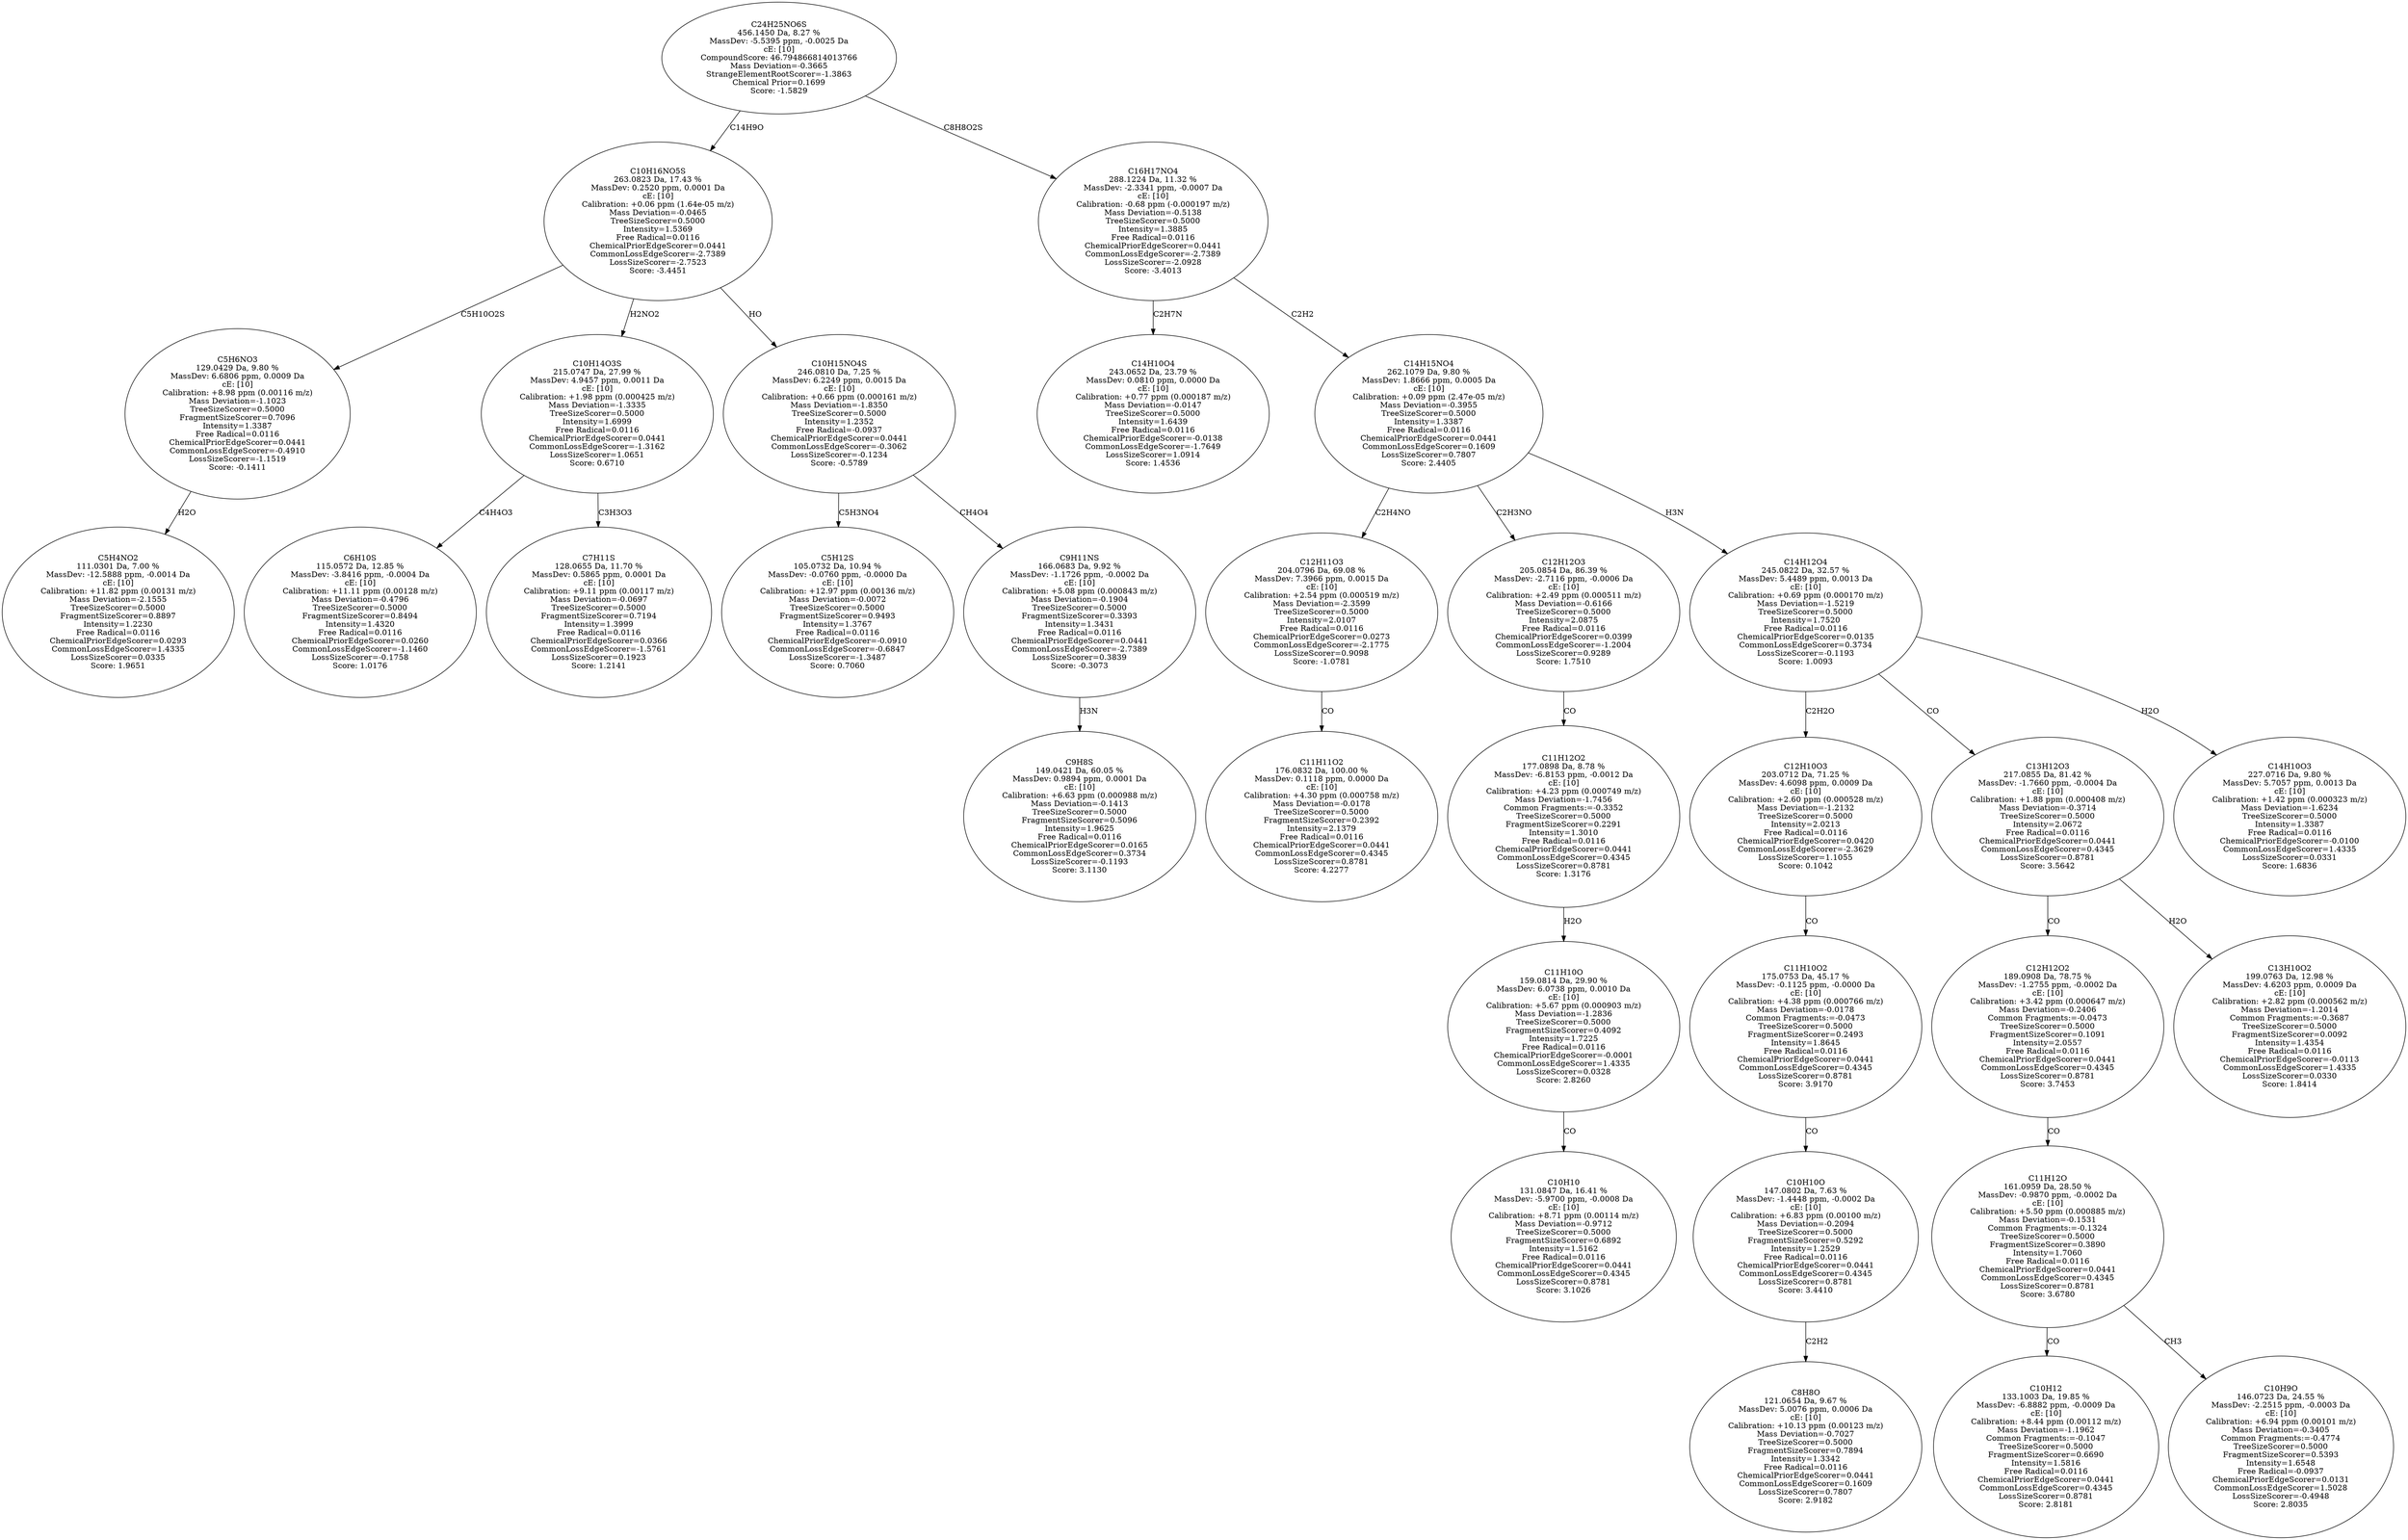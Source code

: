 strict digraph {
v1 [label="C5H4NO2\n111.0301 Da, 7.00 %\nMassDev: -12.5888 ppm, -0.0014 Da\ncE: [10]\nCalibration: +11.82 ppm (0.00131 m/z)\nMass Deviation=-2.1555\nTreeSizeScorer=0.5000\nFragmentSizeScorer=0.8897\nIntensity=1.2230\nFree Radical=0.0116\nChemicalPriorEdgeScorer=0.0293\nCommonLossEdgeScorer=1.4335\nLossSizeScorer=0.0335\nScore: 1.9651"];
v2 [label="C5H6NO3\n129.0429 Da, 9.80 %\nMassDev: 6.6806 ppm, 0.0009 Da\ncE: [10]\nCalibration: +8.98 ppm (0.00116 m/z)\nMass Deviation=-1.1023\nTreeSizeScorer=0.5000\nFragmentSizeScorer=0.7096\nIntensity=1.3387\nFree Radical=0.0116\nChemicalPriorEdgeScorer=0.0441\nCommonLossEdgeScorer=-0.4910\nLossSizeScorer=-1.1519\nScore: -0.1411"];
v3 [label="C6H10S\n115.0572 Da, 12.85 %\nMassDev: -3.8416 ppm, -0.0004 Da\ncE: [10]\nCalibration: +11.11 ppm (0.00128 m/z)\nMass Deviation=-0.4796\nTreeSizeScorer=0.5000\nFragmentSizeScorer=0.8494\nIntensity=1.4320\nFree Radical=0.0116\nChemicalPriorEdgeScorer=0.0260\nCommonLossEdgeScorer=-1.1460\nLossSizeScorer=-0.1758\nScore: 1.0176"];
v4 [label="C7H11S\n128.0655 Da, 11.70 %\nMassDev: 0.5865 ppm, 0.0001 Da\ncE: [10]\nCalibration: +9.11 ppm (0.00117 m/z)\nMass Deviation=-0.0697\nTreeSizeScorer=0.5000\nFragmentSizeScorer=0.7194\nIntensity=1.3999\nFree Radical=0.0116\nChemicalPriorEdgeScorer=0.0366\nCommonLossEdgeScorer=-1.5761\nLossSizeScorer=0.1923\nScore: 1.2141"];
v5 [label="C10H14O3S\n215.0747 Da, 27.99 %\nMassDev: 4.9457 ppm, 0.0011 Da\ncE: [10]\nCalibration: +1.98 ppm (0.000425 m/z)\nMass Deviation=-1.3335\nTreeSizeScorer=0.5000\nIntensity=1.6999\nFree Radical=0.0116\nChemicalPriorEdgeScorer=0.0441\nCommonLossEdgeScorer=-1.3162\nLossSizeScorer=1.0651\nScore: 0.6710"];
v6 [label="C5H12S\n105.0732 Da, 10.94 %\nMassDev: -0.0760 ppm, -0.0000 Da\ncE: [10]\nCalibration: +12.97 ppm (0.00136 m/z)\nMass Deviation=-0.0072\nTreeSizeScorer=0.5000\nFragmentSizeScorer=0.9493\nIntensity=1.3767\nFree Radical=0.0116\nChemicalPriorEdgeScorer=-0.0910\nCommonLossEdgeScorer=-0.6847\nLossSizeScorer=-1.3487\nScore: 0.7060"];
v7 [label="C9H8S\n149.0421 Da, 60.05 %\nMassDev: 0.9894 ppm, 0.0001 Da\ncE: [10]\nCalibration: +6.63 ppm (0.000988 m/z)\nMass Deviation=-0.1413\nTreeSizeScorer=0.5000\nFragmentSizeScorer=0.5096\nIntensity=1.9625\nFree Radical=0.0116\nChemicalPriorEdgeScorer=0.0165\nCommonLossEdgeScorer=0.3734\nLossSizeScorer=-0.1193\nScore: 3.1130"];
v8 [label="C9H11NS\n166.0683 Da, 9.92 %\nMassDev: -1.1726 ppm, -0.0002 Da\ncE: [10]\nCalibration: +5.08 ppm (0.000843 m/z)\nMass Deviation=-0.1904\nTreeSizeScorer=0.5000\nFragmentSizeScorer=0.3393\nIntensity=1.3431\nFree Radical=0.0116\nChemicalPriorEdgeScorer=0.0441\nCommonLossEdgeScorer=-2.7389\nLossSizeScorer=0.3839\nScore: -0.3073"];
v9 [label="C10H15NO4S\n246.0810 Da, 7.25 %\nMassDev: 6.2249 ppm, 0.0015 Da\ncE: [10]\nCalibration: +0.66 ppm (0.000161 m/z)\nMass Deviation=-1.8350\nTreeSizeScorer=0.5000\nIntensity=1.2352\nFree Radical=-0.0937\nChemicalPriorEdgeScorer=0.0441\nCommonLossEdgeScorer=-0.3062\nLossSizeScorer=-0.1234\nScore: -0.5789"];
v10 [label="C10H16NO5S\n263.0823 Da, 17.43 %\nMassDev: 0.2520 ppm, 0.0001 Da\ncE: [10]\nCalibration: +0.06 ppm (1.64e-05 m/z)\nMass Deviation=-0.0465\nTreeSizeScorer=0.5000\nIntensity=1.5369\nFree Radical=0.0116\nChemicalPriorEdgeScorer=0.0441\nCommonLossEdgeScorer=-2.7389\nLossSizeScorer=-2.7523\nScore: -3.4451"];
v11 [label="C14H10O4\n243.0652 Da, 23.79 %\nMassDev: 0.0810 ppm, 0.0000 Da\ncE: [10]\nCalibration: +0.77 ppm (0.000187 m/z)\nMass Deviation=-0.0147\nTreeSizeScorer=0.5000\nIntensity=1.6439\nFree Radical=0.0116\nChemicalPriorEdgeScorer=-0.0138\nCommonLossEdgeScorer=-1.7649\nLossSizeScorer=1.0914\nScore: 1.4536"];
v12 [label="C11H11O2\n176.0832 Da, 100.00 %\nMassDev: 0.1118 ppm, 0.0000 Da\ncE: [10]\nCalibration: +4.30 ppm (0.000758 m/z)\nMass Deviation=-0.0178\nTreeSizeScorer=0.5000\nFragmentSizeScorer=0.2392\nIntensity=2.1379\nFree Radical=0.0116\nChemicalPriorEdgeScorer=0.0441\nCommonLossEdgeScorer=0.4345\nLossSizeScorer=0.8781\nScore: 4.2277"];
v13 [label="C12H11O3\n204.0796 Da, 69.08 %\nMassDev: 7.3966 ppm, 0.0015 Da\ncE: [10]\nCalibration: +2.54 ppm (0.000519 m/z)\nMass Deviation=-2.3599\nTreeSizeScorer=0.5000\nIntensity=2.0107\nFree Radical=0.0116\nChemicalPriorEdgeScorer=0.0273\nCommonLossEdgeScorer=-2.1775\nLossSizeScorer=0.9098\nScore: -1.0781"];
v14 [label="C10H10\n131.0847 Da, 16.41 %\nMassDev: -5.9700 ppm, -0.0008 Da\ncE: [10]\nCalibration: +8.71 ppm (0.00114 m/z)\nMass Deviation=-0.9712\nTreeSizeScorer=0.5000\nFragmentSizeScorer=0.6892\nIntensity=1.5162\nFree Radical=0.0116\nChemicalPriorEdgeScorer=0.0441\nCommonLossEdgeScorer=0.4345\nLossSizeScorer=0.8781\nScore: 3.1026"];
v15 [label="C11H10O\n159.0814 Da, 29.90 %\nMassDev: 6.0738 ppm, 0.0010 Da\ncE: [10]\nCalibration: +5.67 ppm (0.000903 m/z)\nMass Deviation=-1.2836\nTreeSizeScorer=0.5000\nFragmentSizeScorer=0.4092\nIntensity=1.7225\nFree Radical=0.0116\nChemicalPriorEdgeScorer=-0.0001\nCommonLossEdgeScorer=1.4335\nLossSizeScorer=0.0328\nScore: 2.8260"];
v16 [label="C11H12O2\n177.0898 Da, 8.78 %\nMassDev: -6.8153 ppm, -0.0012 Da\ncE: [10]\nCalibration: +4.23 ppm (0.000749 m/z)\nMass Deviation=-1.7456\nCommon Fragments:=-0.3352\nTreeSizeScorer=0.5000\nFragmentSizeScorer=0.2291\nIntensity=1.3010\nFree Radical=0.0116\nChemicalPriorEdgeScorer=0.0441\nCommonLossEdgeScorer=0.4345\nLossSizeScorer=0.8781\nScore: 1.3176"];
v17 [label="C12H12O3\n205.0854 Da, 86.39 %\nMassDev: -2.7116 ppm, -0.0006 Da\ncE: [10]\nCalibration: +2.49 ppm (0.000511 m/z)\nMass Deviation=-0.6166\nTreeSizeScorer=0.5000\nIntensity=2.0875\nFree Radical=0.0116\nChemicalPriorEdgeScorer=0.0399\nCommonLossEdgeScorer=-1.2004\nLossSizeScorer=0.9289\nScore: 1.7510"];
v18 [label="C8H8O\n121.0654 Da, 9.67 %\nMassDev: 5.0076 ppm, 0.0006 Da\ncE: [10]\nCalibration: +10.13 ppm (0.00123 m/z)\nMass Deviation=-0.7027\nTreeSizeScorer=0.5000\nFragmentSizeScorer=0.7894\nIntensity=1.3342\nFree Radical=0.0116\nChemicalPriorEdgeScorer=0.0441\nCommonLossEdgeScorer=0.1609\nLossSizeScorer=0.7807\nScore: 2.9182"];
v19 [label="C10H10O\n147.0802 Da, 7.63 %\nMassDev: -1.4448 ppm, -0.0002 Da\ncE: [10]\nCalibration: +6.83 ppm (0.00100 m/z)\nMass Deviation=-0.2094\nTreeSizeScorer=0.5000\nFragmentSizeScorer=0.5292\nIntensity=1.2529\nFree Radical=0.0116\nChemicalPriorEdgeScorer=0.0441\nCommonLossEdgeScorer=0.4345\nLossSizeScorer=0.8781\nScore: 3.4410"];
v20 [label="C11H10O2\n175.0753 Da, 45.17 %\nMassDev: -0.1125 ppm, -0.0000 Da\ncE: [10]\nCalibration: +4.38 ppm (0.000766 m/z)\nMass Deviation=-0.0178\nCommon Fragments:=-0.0473\nTreeSizeScorer=0.5000\nFragmentSizeScorer=0.2493\nIntensity=1.8645\nFree Radical=0.0116\nChemicalPriorEdgeScorer=0.0441\nCommonLossEdgeScorer=0.4345\nLossSizeScorer=0.8781\nScore: 3.9170"];
v21 [label="C12H10O3\n203.0712 Da, 71.25 %\nMassDev: 4.6098 ppm, 0.0009 Da\ncE: [10]\nCalibration: +2.60 ppm (0.000528 m/z)\nMass Deviation=-1.2132\nTreeSizeScorer=0.5000\nIntensity=2.0213\nFree Radical=0.0116\nChemicalPriorEdgeScorer=0.0420\nCommonLossEdgeScorer=-2.3629\nLossSizeScorer=1.1055\nScore: 0.1042"];
v22 [label="C10H12\n133.1003 Da, 19.85 %\nMassDev: -6.8882 ppm, -0.0009 Da\ncE: [10]\nCalibration: +8.44 ppm (0.00112 m/z)\nMass Deviation=-1.1962\nCommon Fragments:=-0.1047\nTreeSizeScorer=0.5000\nFragmentSizeScorer=0.6690\nIntensity=1.5816\nFree Radical=0.0116\nChemicalPriorEdgeScorer=0.0441\nCommonLossEdgeScorer=0.4345\nLossSizeScorer=0.8781\nScore: 2.8181"];
v23 [label="C10H9O\n146.0723 Da, 24.55 %\nMassDev: -2.2515 ppm, -0.0003 Da\ncE: [10]\nCalibration: +6.94 ppm (0.00101 m/z)\nMass Deviation=-0.3405\nCommon Fragments:=-0.4774\nTreeSizeScorer=0.5000\nFragmentSizeScorer=0.5393\nIntensity=1.6548\nFree Radical=-0.0937\nChemicalPriorEdgeScorer=0.0131\nCommonLossEdgeScorer=1.5028\nLossSizeScorer=-0.4948\nScore: 2.8035"];
v24 [label="C11H12O\n161.0959 Da, 28.50 %\nMassDev: -0.9870 ppm, -0.0002 Da\ncE: [10]\nCalibration: +5.50 ppm (0.000885 m/z)\nMass Deviation=-0.1531\nCommon Fragments:=-0.1324\nTreeSizeScorer=0.5000\nFragmentSizeScorer=0.3890\nIntensity=1.7060\nFree Radical=0.0116\nChemicalPriorEdgeScorer=0.0441\nCommonLossEdgeScorer=0.4345\nLossSizeScorer=0.8781\nScore: 3.6780"];
v25 [label="C12H12O2\n189.0908 Da, 78.75 %\nMassDev: -1.2755 ppm, -0.0002 Da\ncE: [10]\nCalibration: +3.42 ppm (0.000647 m/z)\nMass Deviation=-0.2406\nCommon Fragments:=-0.0473\nTreeSizeScorer=0.5000\nFragmentSizeScorer=0.1091\nIntensity=2.0557\nFree Radical=0.0116\nChemicalPriorEdgeScorer=0.0441\nCommonLossEdgeScorer=0.4345\nLossSizeScorer=0.8781\nScore: 3.7453"];
v26 [label="C13H10O2\n199.0763 Da, 12.98 %\nMassDev: 4.6203 ppm, 0.0009 Da\ncE: [10]\nCalibration: +2.82 ppm (0.000562 m/z)\nMass Deviation=-1.2014\nCommon Fragments:=-0.3687\nTreeSizeScorer=0.5000\nFragmentSizeScorer=0.0092\nIntensity=1.4354\nFree Radical=0.0116\nChemicalPriorEdgeScorer=-0.0113\nCommonLossEdgeScorer=1.4335\nLossSizeScorer=0.0330\nScore: 1.8414"];
v27 [label="C13H12O3\n217.0855 Da, 81.42 %\nMassDev: -1.7660 ppm, -0.0004 Da\ncE: [10]\nCalibration: +1.88 ppm (0.000408 m/z)\nMass Deviation=-0.3714\nTreeSizeScorer=0.5000\nIntensity=2.0672\nFree Radical=0.0116\nChemicalPriorEdgeScorer=0.0441\nCommonLossEdgeScorer=0.4345\nLossSizeScorer=0.8781\nScore: 3.5642"];
v28 [label="C14H10O3\n227.0716 Da, 9.80 %\nMassDev: 5.7057 ppm, 0.0013 Da\ncE: [10]\nCalibration: +1.42 ppm (0.000323 m/z)\nMass Deviation=-1.6234\nTreeSizeScorer=0.5000\nIntensity=1.3387\nFree Radical=0.0116\nChemicalPriorEdgeScorer=-0.0100\nCommonLossEdgeScorer=1.4335\nLossSizeScorer=0.0331\nScore: 1.6836"];
v29 [label="C14H12O4\n245.0822 Da, 32.57 %\nMassDev: 5.4489 ppm, 0.0013 Da\ncE: [10]\nCalibration: +0.69 ppm (0.000170 m/z)\nMass Deviation=-1.5219\nTreeSizeScorer=0.5000\nIntensity=1.7520\nFree Radical=0.0116\nChemicalPriorEdgeScorer=0.0135\nCommonLossEdgeScorer=0.3734\nLossSizeScorer=-0.1193\nScore: 1.0093"];
v30 [label="C14H15NO4\n262.1079 Da, 9.80 %\nMassDev: 1.8666 ppm, 0.0005 Da\ncE: [10]\nCalibration: +0.09 ppm (2.47e-05 m/z)\nMass Deviation=-0.3955\nTreeSizeScorer=0.5000\nIntensity=1.3387\nFree Radical=0.0116\nChemicalPriorEdgeScorer=0.0441\nCommonLossEdgeScorer=0.1609\nLossSizeScorer=0.7807\nScore: 2.4405"];
v31 [label="C16H17NO4\n288.1224 Da, 11.32 %\nMassDev: -2.3341 ppm, -0.0007 Da\ncE: [10]\nCalibration: -0.68 ppm (-0.000197 m/z)\nMass Deviation=-0.5138\nTreeSizeScorer=0.5000\nIntensity=1.3885\nFree Radical=0.0116\nChemicalPriorEdgeScorer=0.0441\nCommonLossEdgeScorer=-2.7389\nLossSizeScorer=-2.0928\nScore: -3.4013"];
v32 [label="C24H25NO6S\n456.1450 Da, 8.27 %\nMassDev: -5.5395 ppm, -0.0025 Da\ncE: [10]\nCompoundScore: 46.794866814013766\nMass Deviation=-0.3665\nStrangeElementRootScorer=-1.3863\nChemical Prior=0.1699\nScore: -1.5829"];
v2 -> v1 [label="H2O"];
v10 -> v2 [label="C5H10O2S"];
v5 -> v3 [label="C4H4O3"];
v5 -> v4 [label="C3H3O3"];
v10 -> v5 [label="H2NO2"];
v9 -> v6 [label="C5H3NO4"];
v8 -> v7 [label="H3N"];
v9 -> v8 [label="CH4O4"];
v10 -> v9 [label="HO"];
v32 -> v10 [label="C14H9O"];
v31 -> v11 [label="C2H7N"];
v13 -> v12 [label="CO"];
v30 -> v13 [label="C2H4NO"];
v15 -> v14 [label="CO"];
v16 -> v15 [label="H2O"];
v17 -> v16 [label="CO"];
v30 -> v17 [label="C2H3NO"];
v19 -> v18 [label="C2H2"];
v20 -> v19 [label="CO"];
v21 -> v20 [label="CO"];
v29 -> v21 [label="C2H2O"];
v24 -> v22 [label="CO"];
v24 -> v23 [label="CH3"];
v25 -> v24 [label="CO"];
v27 -> v25 [label="CO"];
v27 -> v26 [label="H2O"];
v29 -> v27 [label="CO"];
v29 -> v28 [label="H2O"];
v30 -> v29 [label="H3N"];
v31 -> v30 [label="C2H2"];
v32 -> v31 [label="C8H8O2S"];
}